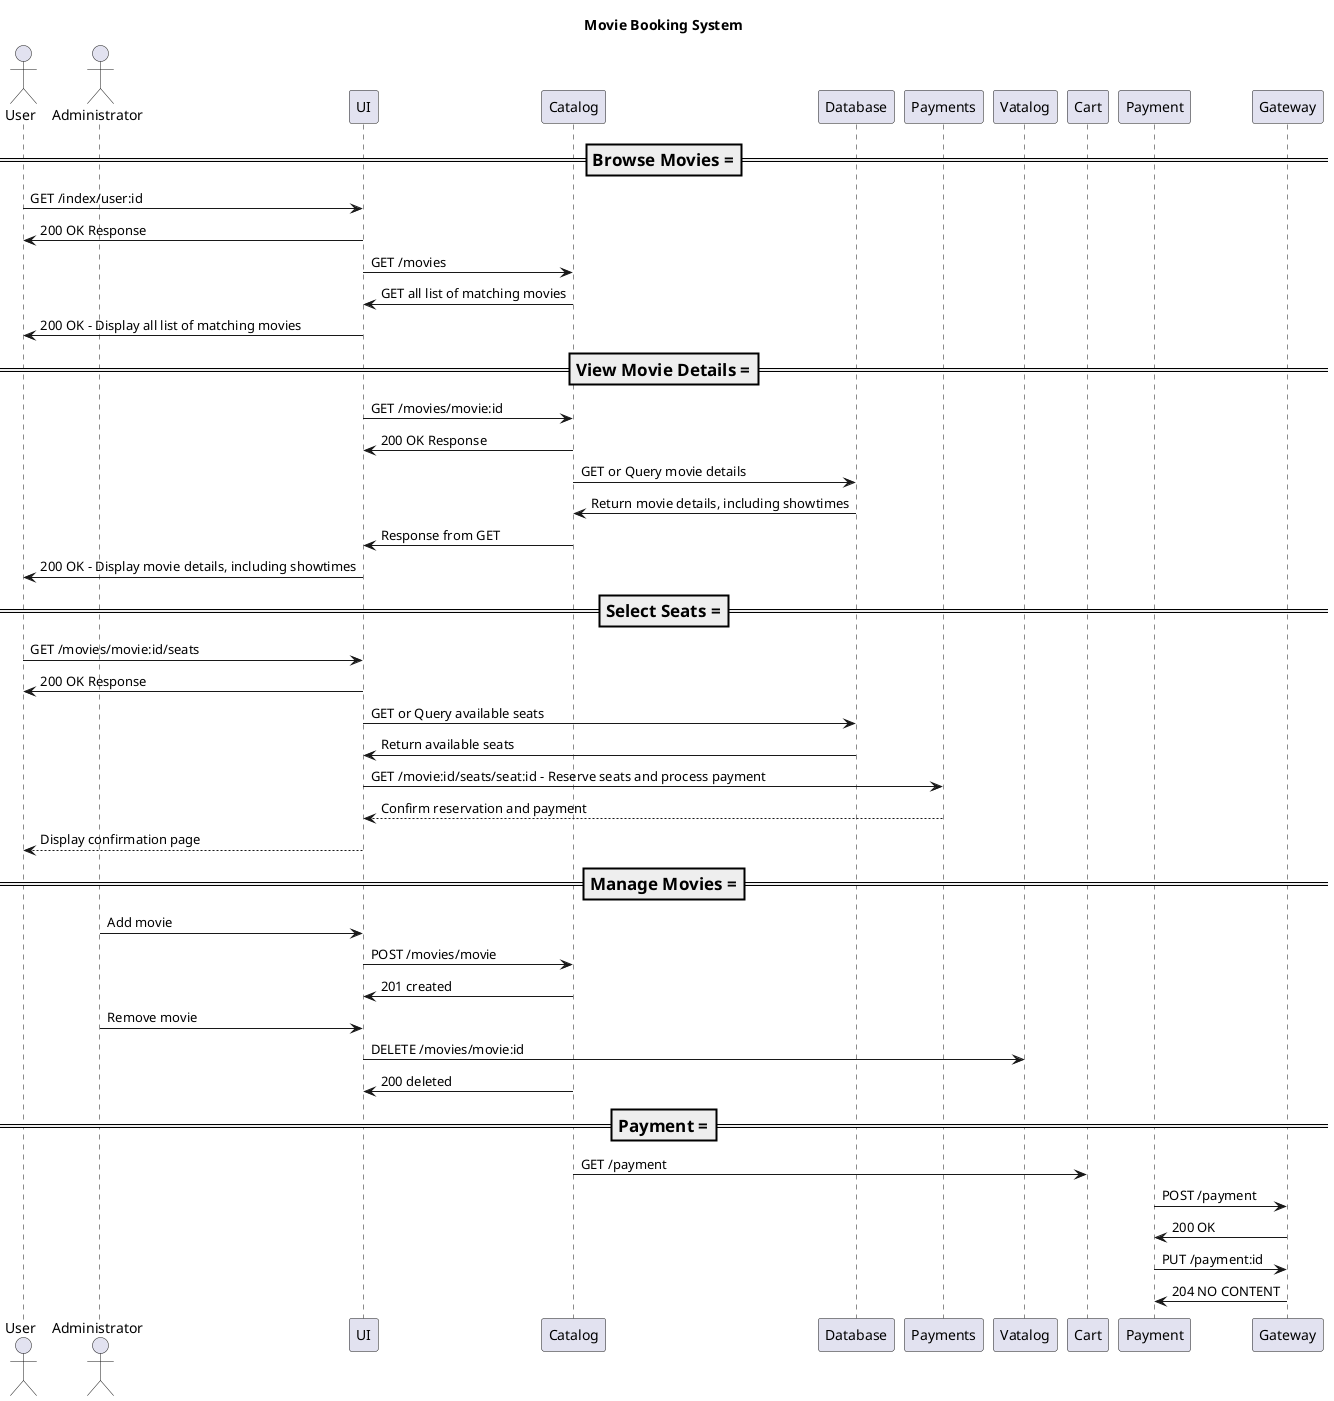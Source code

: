 @startuml
title Movie Booking System
actor User
actor Administrator
participant UI
participant Catalog
participant Database
participant Payments

=== Browse Movies ===
User -> UI : GET /index/user:id
UI -> User : 200 OK Response
UI -> Catalog : GET /movies
Catalog -> UI : GET all list of matching movies
UI -> User : 200 OK - Display all list of matching movies

=== View Movie Details ===
UI -> Catalog : GET /movies/movie:id
Catalog -> UI : 200 OK Response
Catalog -> Database : GET or Query movie details
Database -> Catalog : Return movie details, including showtimes
Catalog -> UI : Response from GET
UI -> User : 200 OK - Display movie details, including showtimes

=== Select Seats ===
User -> UI : GET /movies/movie:id/seats
UI -> User : 200 OK Response
UI -> Database : GET or Query available seats
Database -> UI : Return available seats
UI -> Payments : GET /movie:id/seats/seat:id - Reserve seats and process payment
Payments --> UI : Confirm reservation and payment
UI --> User : Display confirmation page

=== Manage Movies ===
Administrator -> UI : Add movie
UI -> Catalog : POST /movies/movie
Catalog -> UI : 201 created
Administrator -> UI : Remove movie
UI -> Vatalog : DELETE /movies/movie:id
Catalog -> UI : 200 deleted

=== Payment ===
Catalog -> Cart : GET /payment
Payment -> Gateway : POST /payment
Gateway -> Payment : 200 OK
Payment -> Gateway : PUT /payment:id
Gateway -> Payment : 204 NO CONTENT

@enduml
